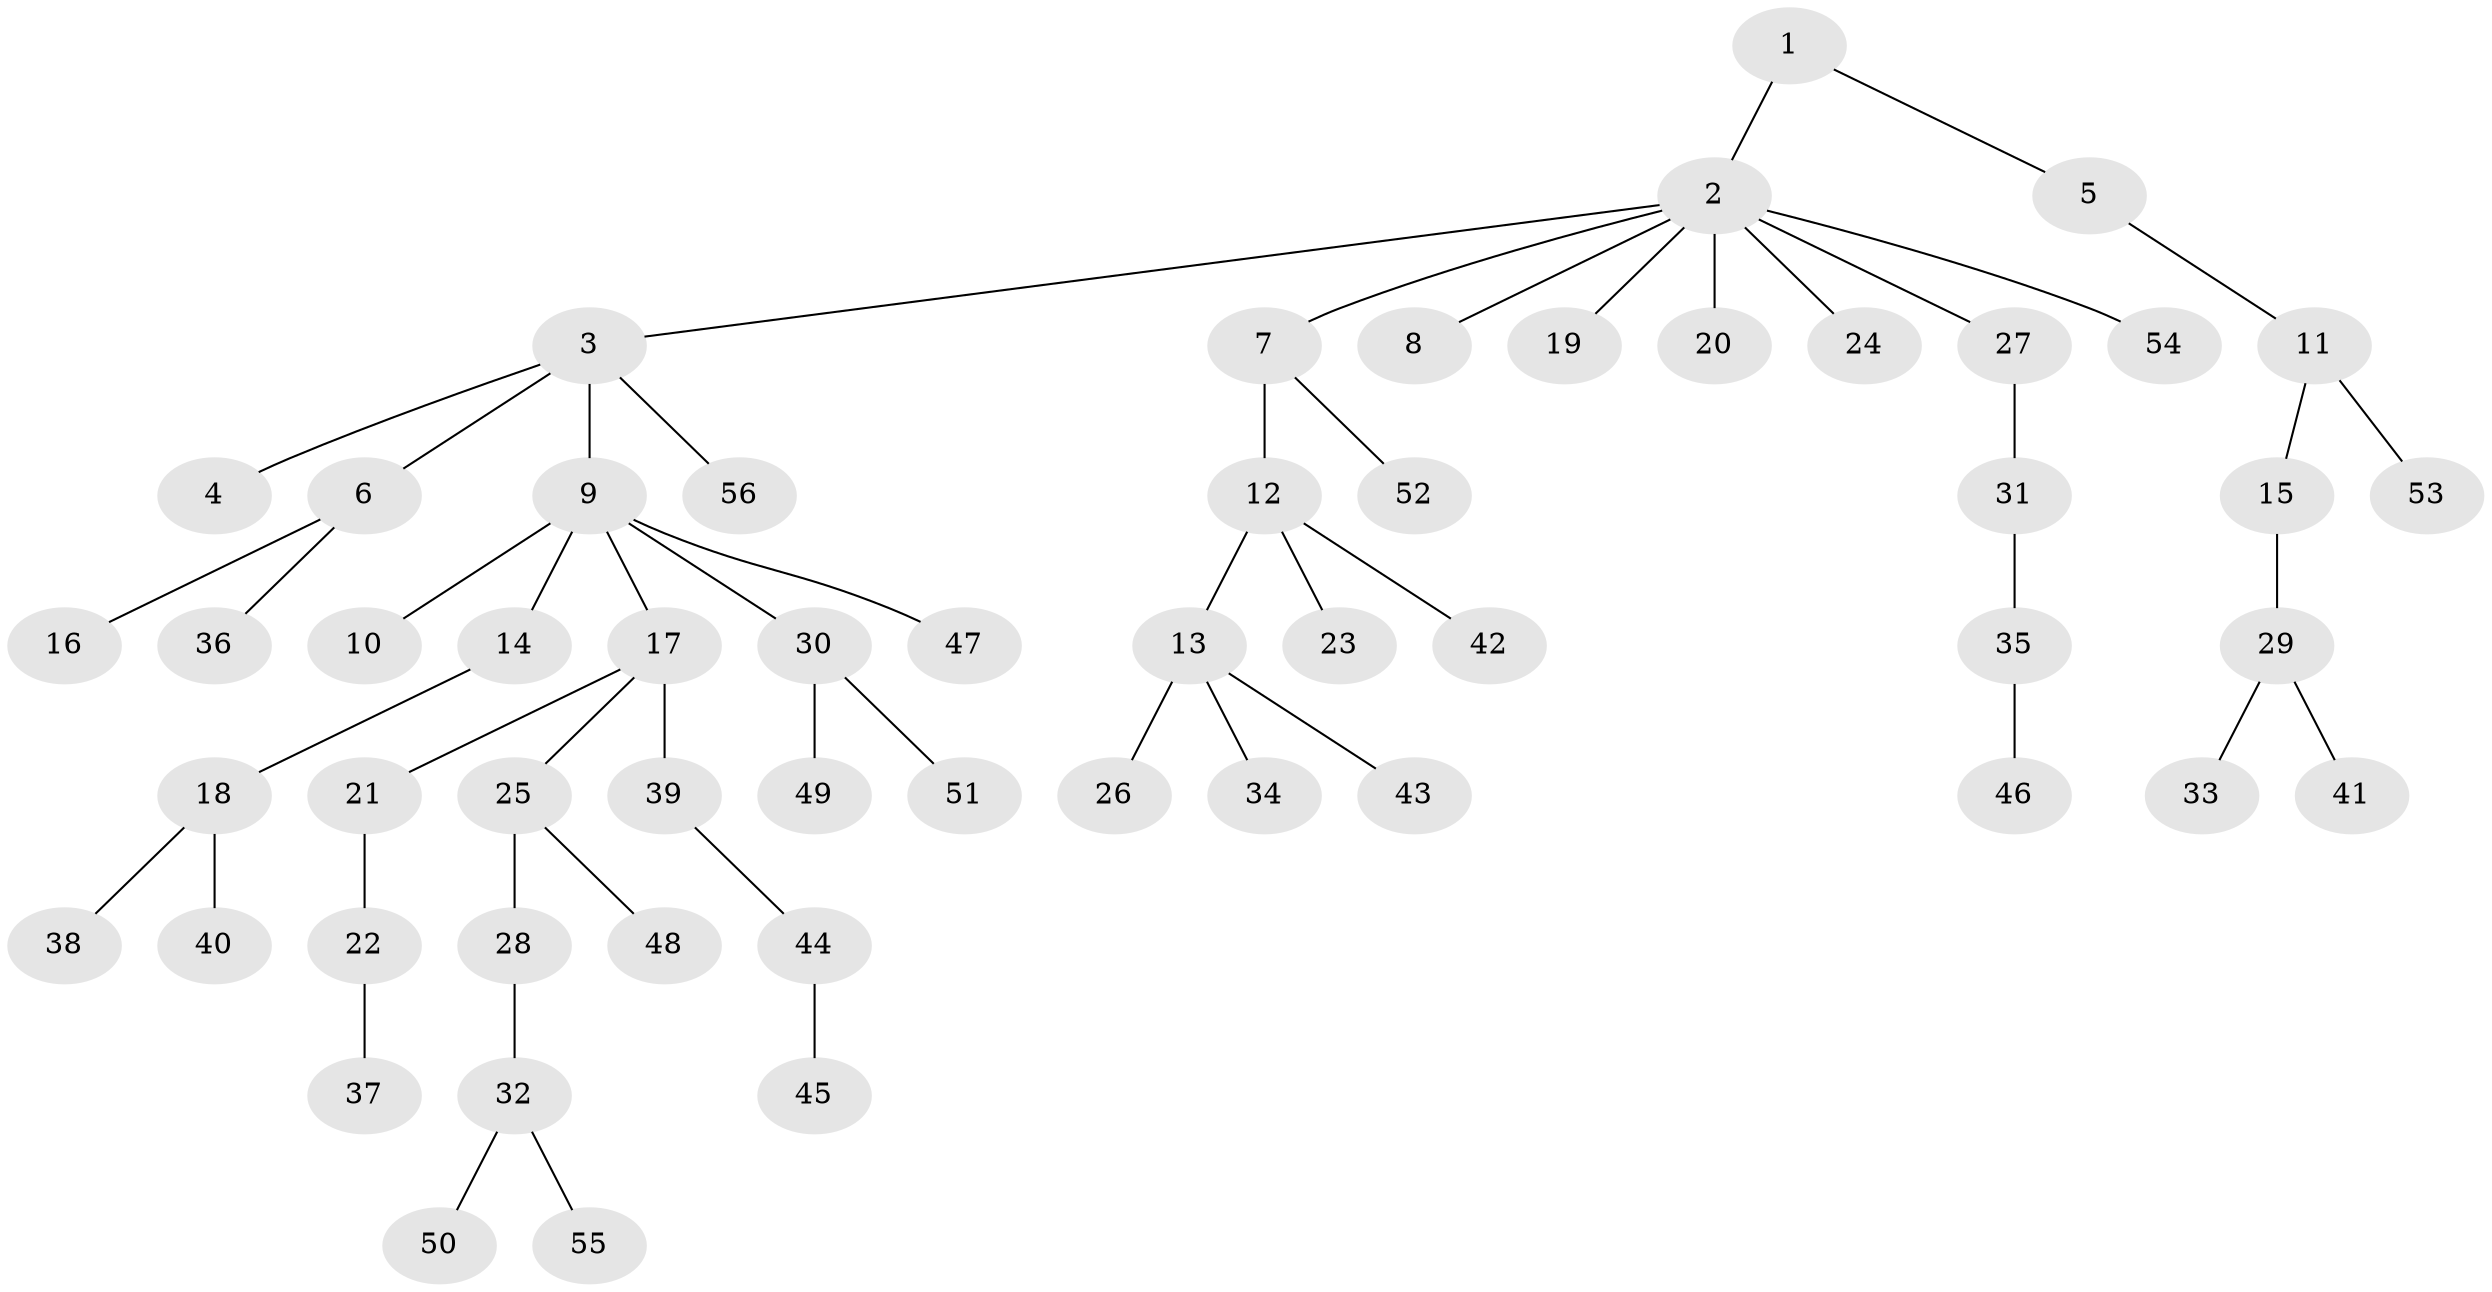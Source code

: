// coarse degree distribution, {3: 0.1724137931034483, 4: 0.06896551724137931, 2: 0.3793103448275862, 1: 0.3793103448275862}
// Generated by graph-tools (version 1.1) at 2025/51/03/04/25 22:51:39]
// undirected, 56 vertices, 55 edges
graph export_dot {
  node [color=gray90,style=filled];
  1;
  2;
  3;
  4;
  5;
  6;
  7;
  8;
  9;
  10;
  11;
  12;
  13;
  14;
  15;
  16;
  17;
  18;
  19;
  20;
  21;
  22;
  23;
  24;
  25;
  26;
  27;
  28;
  29;
  30;
  31;
  32;
  33;
  34;
  35;
  36;
  37;
  38;
  39;
  40;
  41;
  42;
  43;
  44;
  45;
  46;
  47;
  48;
  49;
  50;
  51;
  52;
  53;
  54;
  55;
  56;
  1 -- 2;
  1 -- 5;
  2 -- 3;
  2 -- 7;
  2 -- 8;
  2 -- 19;
  2 -- 20;
  2 -- 24;
  2 -- 27;
  2 -- 54;
  3 -- 4;
  3 -- 6;
  3 -- 9;
  3 -- 56;
  5 -- 11;
  6 -- 16;
  6 -- 36;
  7 -- 12;
  7 -- 52;
  9 -- 10;
  9 -- 14;
  9 -- 17;
  9 -- 30;
  9 -- 47;
  11 -- 15;
  11 -- 53;
  12 -- 13;
  12 -- 23;
  12 -- 42;
  13 -- 26;
  13 -- 34;
  13 -- 43;
  14 -- 18;
  15 -- 29;
  17 -- 21;
  17 -- 25;
  17 -- 39;
  18 -- 38;
  18 -- 40;
  21 -- 22;
  22 -- 37;
  25 -- 28;
  25 -- 48;
  27 -- 31;
  28 -- 32;
  29 -- 33;
  29 -- 41;
  30 -- 49;
  30 -- 51;
  31 -- 35;
  32 -- 50;
  32 -- 55;
  35 -- 46;
  39 -- 44;
  44 -- 45;
}
